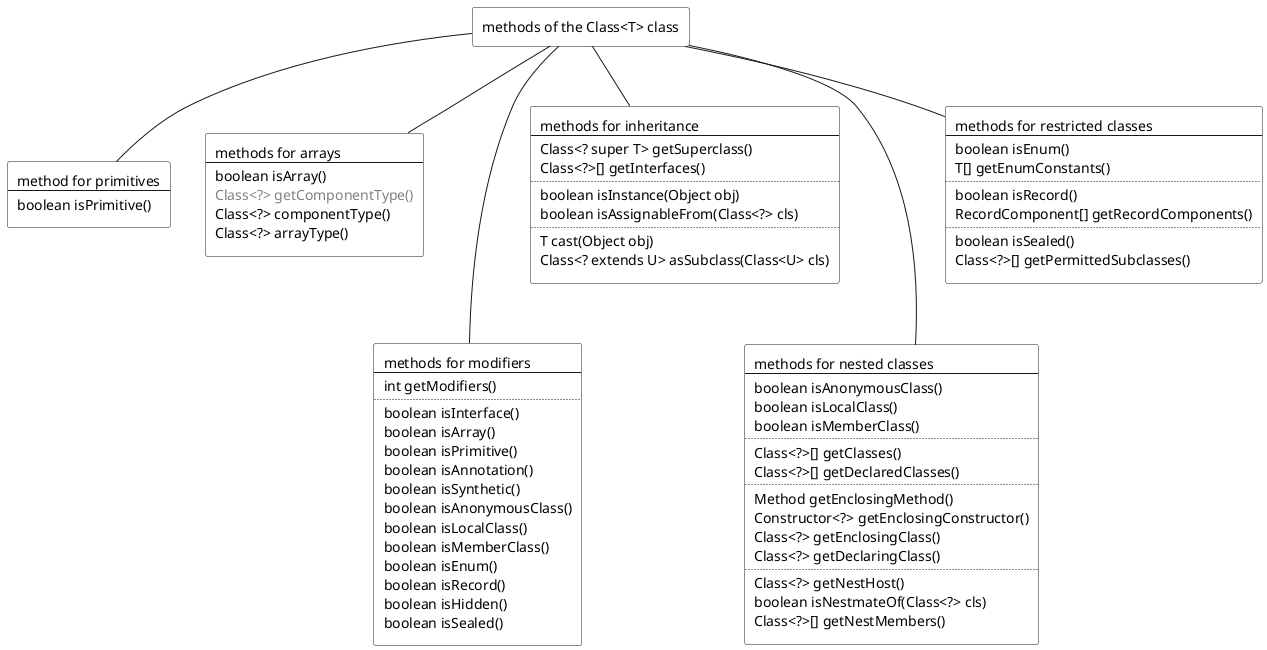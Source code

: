 @startuml

scale 1.0
skinparam monochrome true
skinparam RectangleBackgroundColor white

rectangle class [
methods of the Class<T> class
]

rectangle primitives [
method for primitives
--
boolean isPrimitive()
]

rectangle arrays [
methods for arrays
--
boolean isArray()
<color:#gray>Class<?> getComponentType()
Class<?> componentType()
Class<?> arrayType()
]

rectangle modifiers [
methods for modifiers
--
int getModifiers()
..
boolean isInterface()
boolean isArray()
boolean isPrimitive()
boolean isAnnotation()
boolean isSynthetic()
boolean isAnonymousClass()
boolean isLocalClass()
boolean isMemberClass()
boolean isEnum()
boolean isRecord()
boolean isHidden()
boolean isSealed()
]

rectangle inheritance [
methods for inheritance
--
Class<? super T> getSuperclass()
Class<?>[] getInterfaces()
..
boolean isInstance(Object obj)
boolean isAssignableFrom(Class<?> cls)
..
T cast(Object obj)
Class<? extends U> asSubclass(Class~<U> cls)
]

rectangle nested_classes [
methods for nested classes
--
boolean isAnonymousClass()
boolean isLocalClass()
boolean isMemberClass()
..
Class<?>[] getClasses()
Class<?>[] getDeclaredClasses()
..
Method getEnclosingMethod()
Constructor<?> getEnclosingConstructor()
Class<?> getEnclosingClass()
Class<?> getDeclaringClass()
..
Class<?> getNestHost()
boolean isNestmateOf(Class<?> cls)
Class<?>[] getNestMembers()
]

rectangle restricted_classes [
methods for restricted classes
--
boolean isEnum()
T[] getEnumConstants()
..
boolean isRecord()
RecordComponent[] getRecordComponents()
..
boolean isSealed()
Class<?>[] getPermittedSubclasses()
]

class -down- primitives
class -down- arrays
class -down-- modifiers
class -down- inheritance
class -down-- nested_classes
class -down- restricted_classes

@enduml